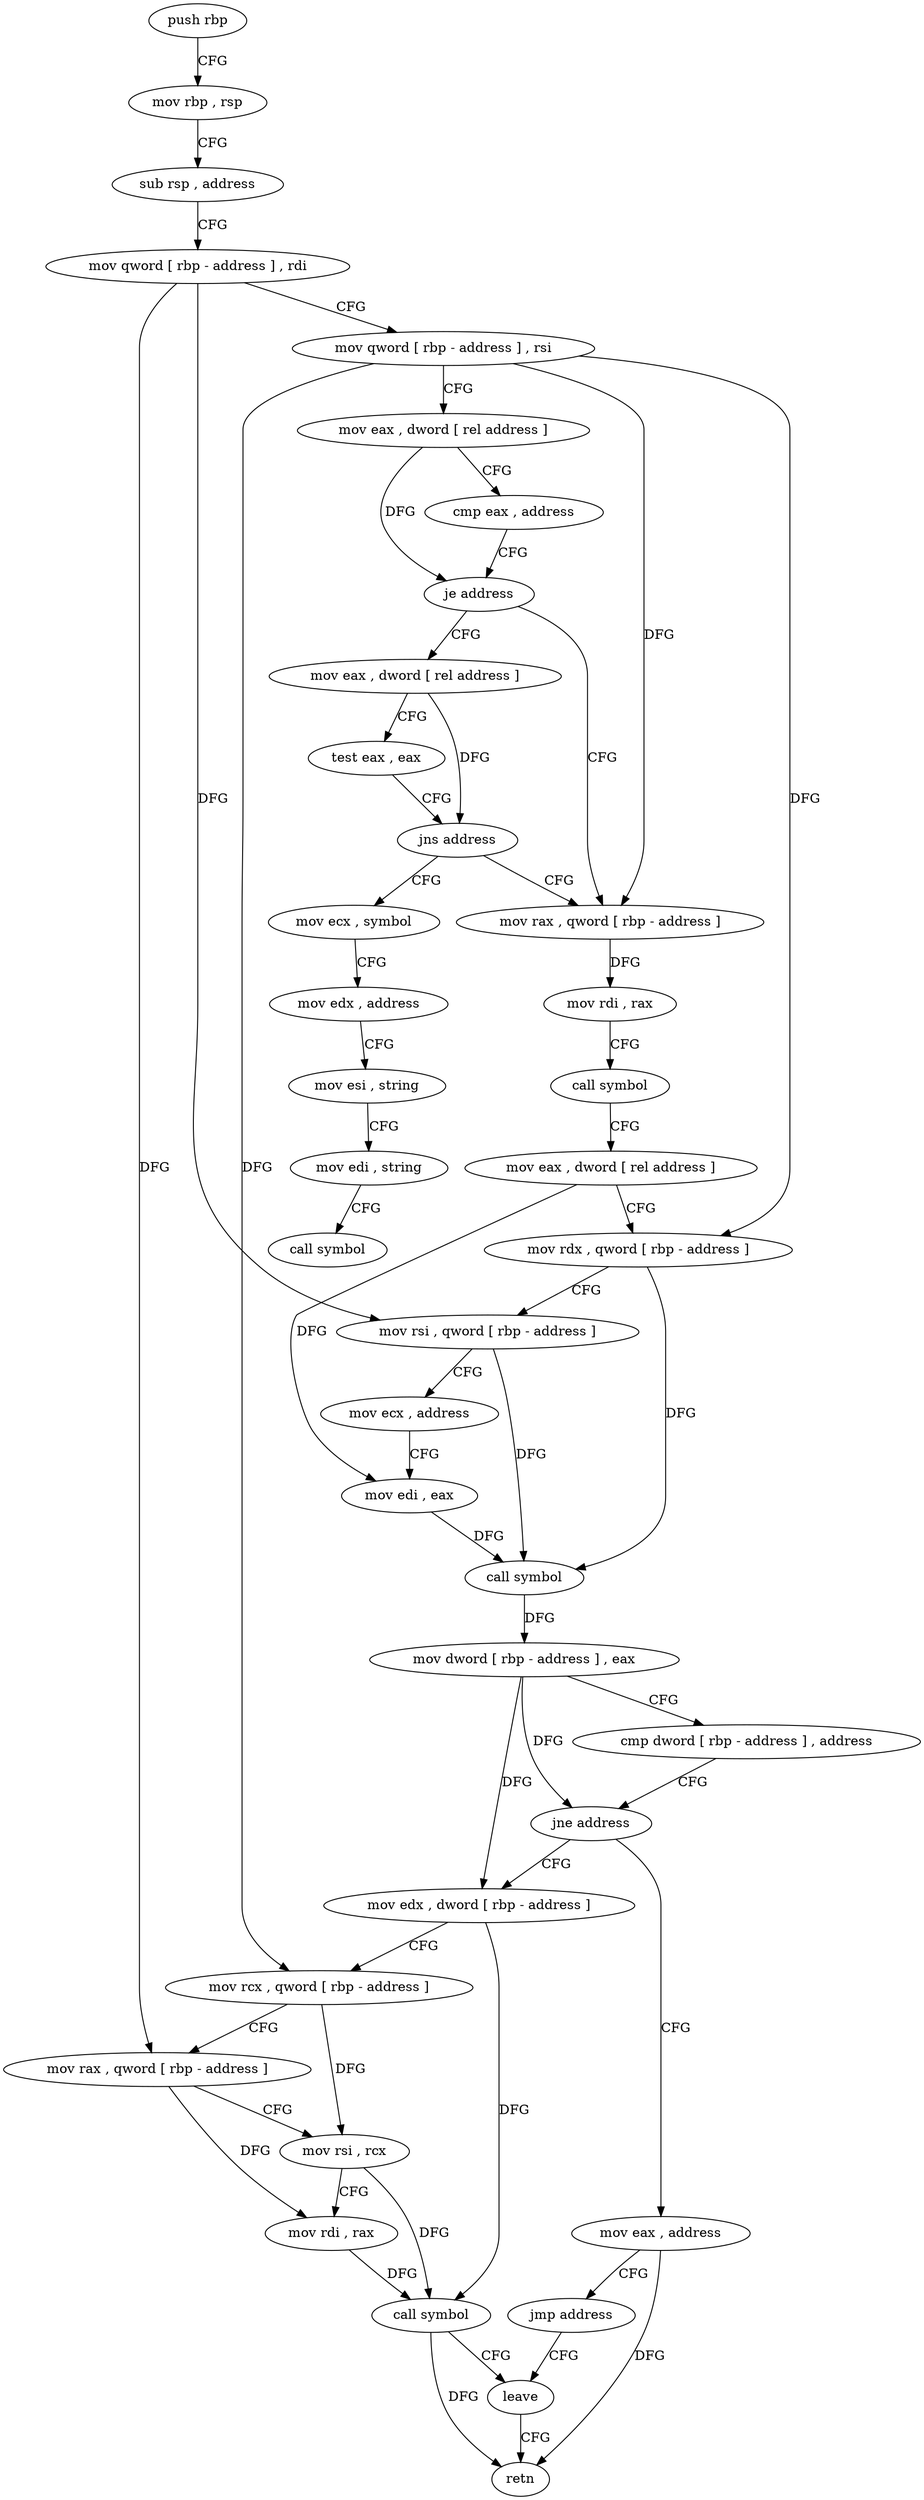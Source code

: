 digraph "func" {
"4239953" [label = "push rbp" ]
"4239954" [label = "mov rbp , rsp" ]
"4239957" [label = "sub rsp , address" ]
"4239961" [label = "mov qword [ rbp - address ] , rdi" ]
"4239965" [label = "mov qword [ rbp - address ] , rsi" ]
"4239969" [label = "mov eax , dword [ rel address ]" ]
"4239975" [label = "cmp eax , address" ]
"4239978" [label = "je address" ]
"4240015" [label = "mov rax , qword [ rbp - address ]" ]
"4239980" [label = "mov eax , dword [ rel address ]" ]
"4240019" [label = "mov rdi , rax" ]
"4240022" [label = "call symbol" ]
"4240027" [label = "mov eax , dword [ rel address ]" ]
"4240033" [label = "mov rdx , qword [ rbp - address ]" ]
"4240037" [label = "mov rsi , qword [ rbp - address ]" ]
"4240041" [label = "mov ecx , address" ]
"4240046" [label = "mov edi , eax" ]
"4240048" [label = "call symbol" ]
"4240053" [label = "mov dword [ rbp - address ] , eax" ]
"4240056" [label = "cmp dword [ rbp - address ] , address" ]
"4240060" [label = "jne address" ]
"4240069" [label = "mov edx , dword [ rbp - address ]" ]
"4240062" [label = "mov eax , address" ]
"4239986" [label = "test eax , eax" ]
"4239988" [label = "jns address" ]
"4239990" [label = "mov ecx , symbol" ]
"4240072" [label = "mov rcx , qword [ rbp - address ]" ]
"4240076" [label = "mov rax , qword [ rbp - address ]" ]
"4240080" [label = "mov rsi , rcx" ]
"4240083" [label = "mov rdi , rax" ]
"4240086" [label = "call symbol" ]
"4240091" [label = "leave" ]
"4240067" [label = "jmp address" ]
"4239995" [label = "mov edx , address" ]
"4240000" [label = "mov esi , string" ]
"4240005" [label = "mov edi , string" ]
"4240010" [label = "call symbol" ]
"4240092" [label = "retn" ]
"4239953" -> "4239954" [ label = "CFG" ]
"4239954" -> "4239957" [ label = "CFG" ]
"4239957" -> "4239961" [ label = "CFG" ]
"4239961" -> "4239965" [ label = "CFG" ]
"4239961" -> "4240037" [ label = "DFG" ]
"4239961" -> "4240076" [ label = "DFG" ]
"4239965" -> "4239969" [ label = "CFG" ]
"4239965" -> "4240015" [ label = "DFG" ]
"4239965" -> "4240033" [ label = "DFG" ]
"4239965" -> "4240072" [ label = "DFG" ]
"4239969" -> "4239975" [ label = "CFG" ]
"4239969" -> "4239978" [ label = "DFG" ]
"4239975" -> "4239978" [ label = "CFG" ]
"4239978" -> "4240015" [ label = "CFG" ]
"4239978" -> "4239980" [ label = "CFG" ]
"4240015" -> "4240019" [ label = "DFG" ]
"4239980" -> "4239986" [ label = "CFG" ]
"4239980" -> "4239988" [ label = "DFG" ]
"4240019" -> "4240022" [ label = "CFG" ]
"4240022" -> "4240027" [ label = "CFG" ]
"4240027" -> "4240033" [ label = "CFG" ]
"4240027" -> "4240046" [ label = "DFG" ]
"4240033" -> "4240037" [ label = "CFG" ]
"4240033" -> "4240048" [ label = "DFG" ]
"4240037" -> "4240041" [ label = "CFG" ]
"4240037" -> "4240048" [ label = "DFG" ]
"4240041" -> "4240046" [ label = "CFG" ]
"4240046" -> "4240048" [ label = "DFG" ]
"4240048" -> "4240053" [ label = "DFG" ]
"4240053" -> "4240056" [ label = "CFG" ]
"4240053" -> "4240060" [ label = "DFG" ]
"4240053" -> "4240069" [ label = "DFG" ]
"4240056" -> "4240060" [ label = "CFG" ]
"4240060" -> "4240069" [ label = "CFG" ]
"4240060" -> "4240062" [ label = "CFG" ]
"4240069" -> "4240072" [ label = "CFG" ]
"4240069" -> "4240086" [ label = "DFG" ]
"4240062" -> "4240067" [ label = "CFG" ]
"4240062" -> "4240092" [ label = "DFG" ]
"4239986" -> "4239988" [ label = "CFG" ]
"4239988" -> "4240015" [ label = "CFG" ]
"4239988" -> "4239990" [ label = "CFG" ]
"4239990" -> "4239995" [ label = "CFG" ]
"4240072" -> "4240076" [ label = "CFG" ]
"4240072" -> "4240080" [ label = "DFG" ]
"4240076" -> "4240080" [ label = "CFG" ]
"4240076" -> "4240083" [ label = "DFG" ]
"4240080" -> "4240083" [ label = "CFG" ]
"4240080" -> "4240086" [ label = "DFG" ]
"4240083" -> "4240086" [ label = "DFG" ]
"4240086" -> "4240091" [ label = "CFG" ]
"4240086" -> "4240092" [ label = "DFG" ]
"4240091" -> "4240092" [ label = "CFG" ]
"4240067" -> "4240091" [ label = "CFG" ]
"4239995" -> "4240000" [ label = "CFG" ]
"4240000" -> "4240005" [ label = "CFG" ]
"4240005" -> "4240010" [ label = "CFG" ]
}
